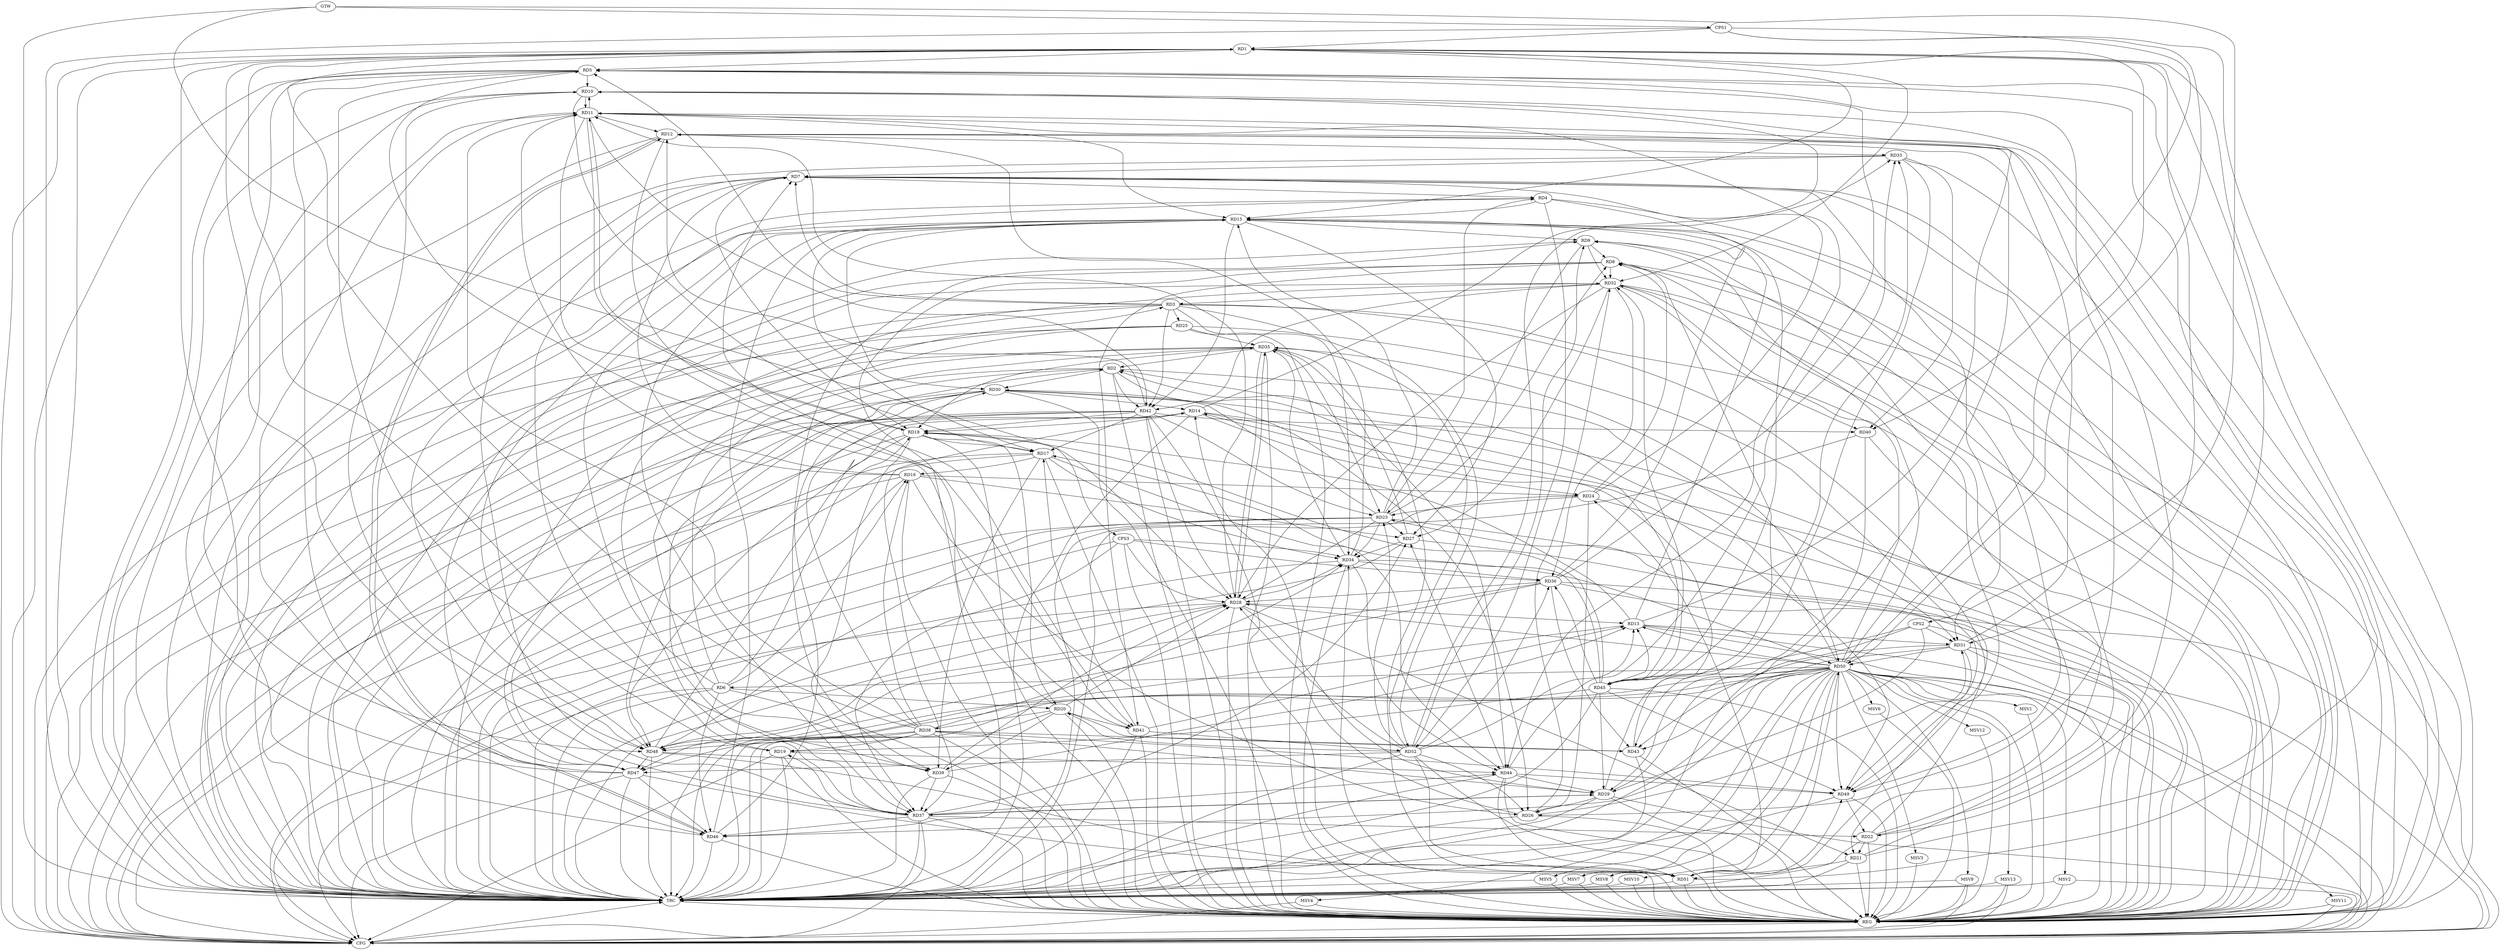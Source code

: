strict digraph G {
  RD1 [ label="RD1" ];
  RD2 [ label="RD2" ];
  RD3 [ label="RD3" ];
  RD4 [ label="RD4" ];
  RD5 [ label="RD5" ];
  RD6 [ label="RD6" ];
  RD7 [ label="RD7" ];
  RD8 [ label="RD8" ];
  RD9 [ label="RD9" ];
  RD10 [ label="RD10" ];
  RD11 [ label="RD11" ];
  RD12 [ label="RD12" ];
  RD13 [ label="RD13" ];
  RD14 [ label="RD14" ];
  RD15 [ label="RD15" ];
  RD16 [ label="RD16" ];
  RD17 [ label="RD17" ];
  RD18 [ label="RD18" ];
  RD19 [ label="RD19" ];
  RD20 [ label="RD20" ];
  RD21 [ label="RD21" ];
  RD22 [ label="RD22" ];
  RD23 [ label="RD23" ];
  RD24 [ label="RD24" ];
  RD25 [ label="RD25" ];
  RD26 [ label="RD26" ];
  RD27 [ label="RD27" ];
  RD28 [ label="RD28" ];
  RD29 [ label="RD29" ];
  RD30 [ label="RD30" ];
  RD31 [ label="RD31" ];
  RD32 [ label="RD32" ];
  RD33 [ label="RD33" ];
  RD34 [ label="RD34" ];
  RD35 [ label="RD35" ];
  RD36 [ label="RD36" ];
  RD37 [ label="RD37" ];
  RD38 [ label="RD38" ];
  RD39 [ label="RD39" ];
  RD40 [ label="RD40" ];
  RD41 [ label="RD41" ];
  RD42 [ label="RD42" ];
  RD43 [ label="RD43" ];
  RD44 [ label="RD44" ];
  RD45 [ label="RD45" ];
  RD46 [ label="RD46" ];
  RD47 [ label="RD47" ];
  RD48 [ label="RD48" ];
  RD49 [ label="RD49" ];
  RD50 [ label="RD50" ];
  RD51 [ label="RD51" ];
  RD52 [ label="RD52" ];
  CPS1 [ label="CPS1" ];
  CPS2 [ label="CPS2" ];
  CPS3 [ label="CPS3" ];
  GTW [ label="GTW" ];
  REG [ label="REG" ];
  CFG [ label="CFG" ];
  TRC [ label="TRC" ];
  MSV1 [ label="MSV1" ];
  MSV2 [ label="MSV2" ];
  MSV3 [ label="MSV3" ];
  MSV4 [ label="MSV4" ];
  MSV5 [ label="MSV5" ];
  MSV6 [ label="MSV6" ];
  MSV7 [ label="MSV7" ];
  MSV8 [ label="MSV8" ];
  MSV9 [ label="MSV9" ];
  MSV10 [ label="MSV10" ];
  MSV11 [ label="MSV11" ];
  MSV12 [ label="MSV12" ];
  MSV13 [ label="MSV13" ];
  RD1 -> RD5;
  RD1 -> RD15;
  RD1 -> RD22;
  RD1 -> RD31;
  RD1 -> RD32;
  RD37 -> RD1;
  RD38 -> RD1;
  RD1 -> RD39;
  RD46 -> RD1;
  RD50 -> RD1;
  RD2 -> RD30;
  RD2 -> RD31;
  RD35 -> RD2;
  RD37 -> RD2;
  RD2 -> RD42;
  RD2 -> RD44;
  RD45 -> RD2;
  RD50 -> RD2;
  RD3 -> RD5;
  RD3 -> RD7;
  RD3 -> RD25;
  RD32 -> RD3;
  RD3 -> RD34;
  RD37 -> RD3;
  RD3 -> RD42;
  RD3 -> RD49;
  RD3 -> RD52;
  RD7 -> RD4;
  RD4 -> RD15;
  RD23 -> RD4;
  RD4 -> RD45;
  RD4 -> RD48;
  RD4 -> RD52;
  RD5 -> RD10;
  RD5 -> RD19;
  RD5 -> RD26;
  RD41 -> RD5;
  RD44 -> RD5;
  RD5 -> RD46;
  RD5 -> RD48;
  RD51 -> RD5;
  RD6 -> RD15;
  RD6 -> RD16;
  RD6 -> RD18;
  RD6 -> RD20;
  RD6 -> RD35;
  RD6 -> RD46;
  RD50 -> RD6;
  RD16 -> RD7;
  RD7 -> RD18;
  RD19 -> RD7;
  RD20 -> RD7;
  RD21 -> RD7;
  RD7 -> RD31;
  RD33 -> RD7;
  RD7 -> RD37;
  RD7 -> RD44;
  RD9 -> RD8;
  RD21 -> RD8;
  RD22 -> RD8;
  RD23 -> RD8;
  RD24 -> RD8;
  RD29 -> RD8;
  RD8 -> RD32;
  RD8 -> RD41;
  RD8 -> RD46;
  RD15 -> RD9;
  RD9 -> RD23;
  RD9 -> RD32;
  RD46 -> RD9;
  RD49 -> RD9;
  RD50 -> RD9;
  RD52 -> RD9;
  RD10 -> RD11;
  RD11 -> RD10;
  RD13 -> RD10;
  RD14 -> RD10;
  RD10 -> RD17;
  RD47 -> RD10;
  RD10 -> RD48;
  RD11 -> RD12;
  RD11 -> RD15;
  RD16 -> RD11;
  RD11 -> RD18;
  RD18 -> RD11;
  RD22 -> RD11;
  RD24 -> RD11;
  RD28 -> RD11;
  RD38 -> RD11;
  RD11 -> RD41;
  RD11 -> RD42;
  RD47 -> RD11;
  RD29 -> RD12;
  RD31 -> RD12;
  RD12 -> RD33;
  RD34 -> RD12;
  RD12 -> RD41;
  RD42 -> RD12;
  RD12 -> RD46;
  RD46 -> RD12;
  RD13 -> RD15;
  RD13 -> RD18;
  RD28 -> RD13;
  RD13 -> RD31;
  RD39 -> RD13;
  RD41 -> RD13;
  RD45 -> RD13;
  RD50 -> RD13;
  RD52 -> RD13;
  RD14 -> RD18;
  RD14 -> RD24;
  RD26 -> RD14;
  RD30 -> RD14;
  RD14 -> RD37;
  RD43 -> RD14;
  RD14 -> RD47;
  RD48 -> RD14;
  RD14 -> RD49;
  RD15 -> RD17;
  RD23 -> RD15;
  RD15 -> RD27;
  RD15 -> RD30;
  RD36 -> RD15;
  RD15 -> RD37;
  RD15 -> RD42;
  RD46 -> RD15;
  RD48 -> RD15;
  RD15 -> RD49;
  RD17 -> RD16;
  RD16 -> RD24;
  RD16 -> RD26;
  RD16 -> RD27;
  RD38 -> RD16;
  RD18 -> RD17;
  RD17 -> RD34;
  RD17 -> RD39;
  RD41 -> RD17;
  RD42 -> RD17;
  RD17 -> RD44;
  RD45 -> RD17;
  RD18 -> RD20;
  RD18 -> RD28;
  RD35 -> RD18;
  RD18 -> RD37;
  RD42 -> RD18;
  RD45 -> RD18;
  RD18 -> RD48;
  RD37 -> RD19;
  RD38 -> RD19;
  RD19 -> RD44;
  RD45 -> RD19;
  RD20 -> RD28;
  RD20 -> RD38;
  RD20 -> RD39;
  RD20 -> RD41;
  RD20 -> RD43;
  RD52 -> RD20;
  RD22 -> RD21;
  RD28 -> RD21;
  RD30 -> RD21;
  RD21 -> RD51;
  RD22 -> RD23;
  RD37 -> RD22;
  RD49 -> RD22;
  RD24 -> RD23;
  RD23 -> RD27;
  RD23 -> RD28;
  RD23 -> RD30;
  RD23 -> RD34;
  RD35 -> RD23;
  RD42 -> RD23;
  RD23 -> RD48;
  RD52 -> RD23;
  RD24 -> RD26;
  RD51 -> RD24;
  RD25 -> RD35;
  RD25 -> RD39;
  RD25 -> RD49;
  RD29 -> RD26;
  RD30 -> RD26;
  RD26 -> RD31;
  RD26 -> RD32;
  RD52 -> RD26;
  RD32 -> RD27;
  RD27 -> RD34;
  RD27 -> RD35;
  RD37 -> RD27;
  RD44 -> RD27;
  RD28 -> RD29;
  RD32 -> RD28;
  RD28 -> RD34;
  RD28 -> RD35;
  RD35 -> RD28;
  RD36 -> RD28;
  RD39 -> RD28;
  RD42 -> RD28;
  RD48 -> RD28;
  RD50 -> RD28;
  RD52 -> RD28;
  RD29 -> RD37;
  RD37 -> RD29;
  RD38 -> RD29;
  RD40 -> RD29;
  RD44 -> RD29;
  RD45 -> RD29;
  RD38 -> RD30;
  RD30 -> RD47;
  RD30 -> RD48;
  RD31 -> RD43;
  RD31 -> RD50;
  RD31 -> RD51;
  RD32 -> RD36;
  RD32 -> RD40;
  RD32 -> RD42;
  RD45 -> RD32;
  RD47 -> RD32;
  RD50 -> RD32;
  RD36 -> RD33;
  RD33 -> RD40;
  RD33 -> RD43;
  RD45 -> RD33;
  RD52 -> RD33;
  RD34 -> RD35;
  RD34 -> RD36;
  RD38 -> RD34;
  RD34 -> RD44;
  RD34 -> RD50;
  RD51 -> RD34;
  RD35 -> RD50;
  RD35 -> RD51;
  RD52 -> RD35;
  RD36 -> RD43;
  RD45 -> RD36;
  RD36 -> RD48;
  RD52 -> RD36;
  RD39 -> RD37;
  RD37 -> RD44;
  RD37 -> RD46;
  RD38 -> RD43;
  RD38 -> RD47;
  RD38 -> RD48;
  RD38 -> RD49;
  RD42 -> RD39;
  RD48 -> RD39;
  RD42 -> RD40;
  RD41 -> RD52;
  RD42 -> RD51;
  RD50 -> RD43;
  RD44 -> RD49;
  RD44 -> RD51;
  RD45 -> RD49;
  RD50 -> RD45;
  RD47 -> RD46;
  RD50 -> RD46;
  RD48 -> RD47;
  RD50 -> RD47;
  RD52 -> RD47;
  RD50 -> RD48;
  RD50 -> RD49;
  RD51 -> RD49;
  RD51 -> RD50;
  RD52 -> RD51;
  CPS1 -> RD1;
  CPS1 -> RD40;
  CPS1 -> RD50;
  CPS2 -> RD29;
  CPS2 -> RD31;
  CPS2 -> RD45;
  CPS3 -> RD28;
  CPS3 -> RD34;
  CPS3 -> RD37;
  CPS3 -> RD36;
  GTW -> CPS1;
  GTW -> CPS2;
  GTW -> CPS3;
  RD1 -> REG;
  RD2 -> REG;
  RD3 -> REG;
  RD4 -> REG;
  RD5 -> REG;
  RD6 -> REG;
  RD7 -> REG;
  RD8 -> REG;
  RD9 -> REG;
  RD10 -> REG;
  RD11 -> REG;
  RD12 -> REG;
  RD13 -> REG;
  RD14 -> REG;
  RD15 -> REG;
  RD16 -> REG;
  RD17 -> REG;
  RD18 -> REG;
  RD19 -> REG;
  RD20 -> REG;
  RD21 -> REG;
  RD22 -> REG;
  RD23 -> REG;
  RD24 -> REG;
  RD25 -> REG;
  RD26 -> REG;
  RD27 -> REG;
  RD28 -> REG;
  RD29 -> REG;
  RD30 -> REG;
  RD31 -> REG;
  RD32 -> REG;
  RD33 -> REG;
  RD34 -> REG;
  RD35 -> REG;
  RD36 -> REG;
  RD37 -> REG;
  RD38 -> REG;
  RD39 -> REG;
  RD40 -> REG;
  RD41 -> REG;
  RD42 -> REG;
  RD43 -> REG;
  RD44 -> REG;
  RD45 -> REG;
  RD46 -> REG;
  RD47 -> REG;
  RD48 -> REG;
  RD49 -> REG;
  RD50 -> REG;
  RD51 -> REG;
  RD52 -> REG;
  CPS1 -> REG;
  CPS2 -> REG;
  CPS3 -> REG;
  RD17 -> CFG;
  RD6 -> CFG;
  RD30 -> CFG;
  RD42 -> CFG;
  RD31 -> CFG;
  RD32 -> CFG;
  RD35 -> CFG;
  RD28 -> CFG;
  RD1 -> CFG;
  RD25 -> CFG;
  RD37 -> CFG;
  RD13 -> CFG;
  RD5 -> CFG;
  RD19 -> CFG;
  RD2 -> CFG;
  RD36 -> CFG;
  RD23 -> CFG;
  RD3 -> CFG;
  RD16 -> CFG;
  RD50 -> CFG;
  RD47 -> CFG;
  RD29 -> CFG;
  REG -> CFG;
  RD1 -> TRC;
  RD2 -> TRC;
  RD3 -> TRC;
  RD4 -> TRC;
  RD5 -> TRC;
  RD6 -> TRC;
  RD7 -> TRC;
  RD8 -> TRC;
  RD9 -> TRC;
  RD10 -> TRC;
  RD11 -> TRC;
  RD12 -> TRC;
  RD13 -> TRC;
  RD14 -> TRC;
  RD15 -> TRC;
  RD16 -> TRC;
  RD17 -> TRC;
  RD18 -> TRC;
  RD19 -> TRC;
  RD20 -> TRC;
  RD21 -> TRC;
  RD22 -> TRC;
  RD23 -> TRC;
  RD24 -> TRC;
  RD25 -> TRC;
  RD26 -> TRC;
  RD27 -> TRC;
  RD28 -> TRC;
  RD29 -> TRC;
  RD30 -> TRC;
  RD31 -> TRC;
  RD32 -> TRC;
  RD33 -> TRC;
  RD34 -> TRC;
  RD35 -> TRC;
  RD36 -> TRC;
  RD37 -> TRC;
  RD38 -> TRC;
  RD39 -> TRC;
  RD40 -> TRC;
  RD41 -> TRC;
  RD42 -> TRC;
  RD43 -> TRC;
  RD44 -> TRC;
  RD45 -> TRC;
  RD46 -> TRC;
  RD47 -> TRC;
  RD48 -> TRC;
  RD49 -> TRC;
  RD50 -> TRC;
  RD51 -> TRC;
  RD52 -> TRC;
  CPS1 -> TRC;
  CPS2 -> TRC;
  CPS3 -> TRC;
  GTW -> TRC;
  CFG -> TRC;
  TRC -> REG;
  RD50 -> MSV1;
  RD50 -> MSV2;
  RD50 -> MSV3;
  MSV1 -> REG;
  MSV2 -> REG;
  MSV2 -> TRC;
  MSV2 -> CFG;
  MSV3 -> REG;
  RD50 -> MSV4;
  RD50 -> MSV5;
  RD50 -> MSV6;
  MSV4 -> REG;
  MSV4 -> CFG;
  MSV5 -> REG;
  MSV5 -> TRC;
  MSV6 -> REG;
  RD50 -> MSV7;
  RD50 -> MSV8;
  MSV7 -> REG;
  MSV7 -> TRC;
  MSV8 -> REG;
  MSV8 -> TRC;
  RD50 -> MSV9;
  MSV9 -> REG;
  MSV9 -> TRC;
  MSV9 -> CFG;
  RD50 -> MSV10;
  MSV10 -> REG;
  MSV10 -> TRC;
  RD50 -> MSV11;
  MSV11 -> REG;
  MSV11 -> CFG;
  RD50 -> MSV12;
  RD50 -> MSV13;
  MSV12 -> REG;
  MSV13 -> REG;
  MSV13 -> TRC;
  MSV13 -> CFG;
}
